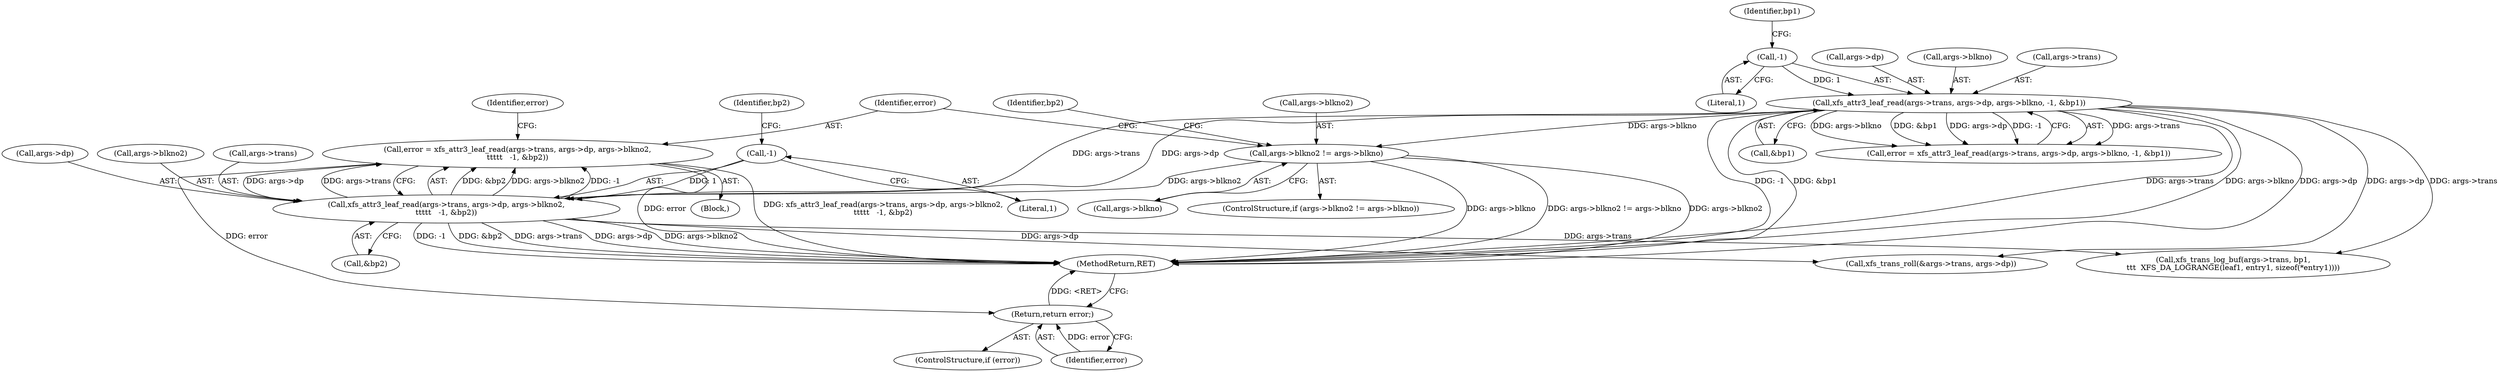 digraph "0_linux_8275cdd0e7ac550dcce2b3ef6d2fb3b808c1ae59_4@API" {
"1000152" [label="(Call,error = xfs_attr3_leaf_read(args->trans, args->dp, args->blkno2,\n\t\t\t\t\t   -1, &bp2))"];
"1000154" [label="(Call,xfs_attr3_leaf_read(args->trans, args->dp, args->blkno2,\n\t\t\t\t\t   -1, &bp2))"];
"1000125" [label="(Call,xfs_attr3_leaf_read(args->trans, args->dp, args->blkno, -1, &bp1))"];
"1000135" [label="(Call,-1)"];
"1000144" [label="(Call,args->blkno2 != args->blkno)"];
"1000164" [label="(Call,-1)"];
"1000170" [label="(Return,return error;)"];
"1000166" [label="(Call,&bp2)"];
"1000135" [label="(Call,-1)"];
"1000138" [label="(Identifier,bp1)"];
"1000129" [label="(Call,args->dp)"];
"1000158" [label="(Call,args->dp)"];
"1000161" [label="(Call,args->blkno2)"];
"1000175" [label="(Identifier,bp2)"];
"1000132" [label="(Call,args->blkno)"];
"1000155" [label="(Call,args->trans)"];
"1000498" [label="(MethodReturn,RET)"];
"1000169" [label="(Identifier,error)"];
"1000148" [label="(Call,args->blkno)"];
"1000136" [label="(Literal,1)"];
"1000125" [label="(Call,xfs_attr3_leaf_read(args->trans, args->dp, args->blkno, -1, &bp1))"];
"1000170" [label="(Return,return error;)"];
"1000165" [label="(Literal,1)"];
"1000168" [label="(ControlStructure,if (error))"];
"1000143" [label="(ControlStructure,if (args->blkno2 != args->blkno))"];
"1000154" [label="(Call,xfs_attr3_leaf_read(args->trans, args->dp, args->blkno2,\n\t\t\t\t\t   -1, &bp2))"];
"1000167" [label="(Identifier,bp2)"];
"1000164" [label="(Call,-1)"];
"1000375" [label="(Call,xfs_trans_log_buf(args->trans, bp1,\n\t\t\t  XFS_DA_LOGRANGE(leaf1, entry1, sizeof(*entry1))))"];
"1000153" [label="(Identifier,error)"];
"1000151" [label="(Block,)"];
"1000126" [label="(Call,args->trans)"];
"1000145" [label="(Call,args->blkno2)"];
"1000488" [label="(Call,xfs_trans_roll(&args->trans, args->dp))"];
"1000152" [label="(Call,error = xfs_attr3_leaf_read(args->trans, args->dp, args->blkno2,\n\t\t\t\t\t   -1, &bp2))"];
"1000144" [label="(Call,args->blkno2 != args->blkno)"];
"1000137" [label="(Call,&bp1)"];
"1000171" [label="(Identifier,error)"];
"1000123" [label="(Call,error = xfs_attr3_leaf_read(args->trans, args->dp, args->blkno, -1, &bp1))"];
"1000152" -> "1000151"  [label="AST: "];
"1000152" -> "1000154"  [label="CFG: "];
"1000153" -> "1000152"  [label="AST: "];
"1000154" -> "1000152"  [label="AST: "];
"1000169" -> "1000152"  [label="CFG: "];
"1000152" -> "1000498"  [label="DDG: error"];
"1000152" -> "1000498"  [label="DDG: xfs_attr3_leaf_read(args->trans, args->dp, args->blkno2,\n\t\t\t\t\t   -1, &bp2)"];
"1000154" -> "1000152"  [label="DDG: &bp2"];
"1000154" -> "1000152"  [label="DDG: args->blkno2"];
"1000154" -> "1000152"  [label="DDG: -1"];
"1000154" -> "1000152"  [label="DDG: args->dp"];
"1000154" -> "1000152"  [label="DDG: args->trans"];
"1000152" -> "1000170"  [label="DDG: error"];
"1000154" -> "1000166"  [label="CFG: "];
"1000155" -> "1000154"  [label="AST: "];
"1000158" -> "1000154"  [label="AST: "];
"1000161" -> "1000154"  [label="AST: "];
"1000164" -> "1000154"  [label="AST: "];
"1000166" -> "1000154"  [label="AST: "];
"1000154" -> "1000498"  [label="DDG: -1"];
"1000154" -> "1000498"  [label="DDG: &bp2"];
"1000154" -> "1000498"  [label="DDG: args->trans"];
"1000154" -> "1000498"  [label="DDG: args->dp"];
"1000154" -> "1000498"  [label="DDG: args->blkno2"];
"1000125" -> "1000154"  [label="DDG: args->trans"];
"1000125" -> "1000154"  [label="DDG: args->dp"];
"1000144" -> "1000154"  [label="DDG: args->blkno2"];
"1000164" -> "1000154"  [label="DDG: 1"];
"1000154" -> "1000375"  [label="DDG: args->trans"];
"1000154" -> "1000488"  [label="DDG: args->dp"];
"1000125" -> "1000123"  [label="AST: "];
"1000125" -> "1000137"  [label="CFG: "];
"1000126" -> "1000125"  [label="AST: "];
"1000129" -> "1000125"  [label="AST: "];
"1000132" -> "1000125"  [label="AST: "];
"1000135" -> "1000125"  [label="AST: "];
"1000137" -> "1000125"  [label="AST: "];
"1000123" -> "1000125"  [label="CFG: "];
"1000125" -> "1000498"  [label="DDG: args->trans"];
"1000125" -> "1000498"  [label="DDG: args->blkno"];
"1000125" -> "1000498"  [label="DDG: args->dp"];
"1000125" -> "1000498"  [label="DDG: -1"];
"1000125" -> "1000498"  [label="DDG: &bp1"];
"1000125" -> "1000123"  [label="DDG: args->trans"];
"1000125" -> "1000123"  [label="DDG: args->blkno"];
"1000125" -> "1000123"  [label="DDG: &bp1"];
"1000125" -> "1000123"  [label="DDG: args->dp"];
"1000125" -> "1000123"  [label="DDG: -1"];
"1000135" -> "1000125"  [label="DDG: 1"];
"1000125" -> "1000144"  [label="DDG: args->blkno"];
"1000125" -> "1000375"  [label="DDG: args->trans"];
"1000125" -> "1000488"  [label="DDG: args->dp"];
"1000135" -> "1000136"  [label="CFG: "];
"1000136" -> "1000135"  [label="AST: "];
"1000138" -> "1000135"  [label="CFG: "];
"1000144" -> "1000143"  [label="AST: "];
"1000144" -> "1000148"  [label="CFG: "];
"1000145" -> "1000144"  [label="AST: "];
"1000148" -> "1000144"  [label="AST: "];
"1000153" -> "1000144"  [label="CFG: "];
"1000175" -> "1000144"  [label="CFG: "];
"1000144" -> "1000498"  [label="DDG: args->blkno"];
"1000144" -> "1000498"  [label="DDG: args->blkno2 != args->blkno"];
"1000144" -> "1000498"  [label="DDG: args->blkno2"];
"1000164" -> "1000165"  [label="CFG: "];
"1000165" -> "1000164"  [label="AST: "];
"1000167" -> "1000164"  [label="CFG: "];
"1000170" -> "1000168"  [label="AST: "];
"1000170" -> "1000171"  [label="CFG: "];
"1000171" -> "1000170"  [label="AST: "];
"1000498" -> "1000170"  [label="CFG: "];
"1000170" -> "1000498"  [label="DDG: <RET>"];
"1000171" -> "1000170"  [label="DDG: error"];
}
